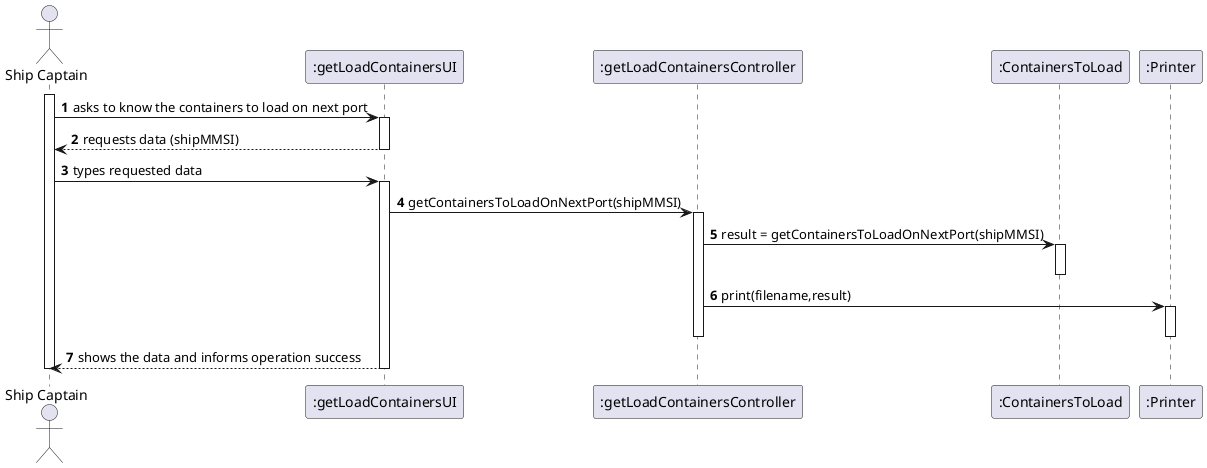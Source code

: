 @startuml
'https://plantuml.com/sequence-diagram

autonumber
actor "Ship Captain" as SC
participant ":getLoadContainersUI" as OLCUI
participant ":getLoadContainersController" as OLCC
participant ":ContainersToLoad" as OLC
participant ":Printer" as P

activate SC
SC -> OLCUI: asks to know the containers to load on next port
activate OLCUI
OLCUI --> SC: requests data (shipMMSI)
deactivate OLCUI

SC -> OLCUI: types requested data
activate OLCUI
OLCUI -> OLCC : getContainersToLoadOnNextPort(shipMMSI)
activate OLCC
OLCC -> OLC : result = getContainersToLoadOnNextPort(shipMMSI)
activate OLC
deactivate OLC
OLCC -> P : print(filename,result)
activate P
deactivate P
deactivate OLCC
OLCUI --> SC : shows the data and informs operation success
deactivate OLCC
deactivate OLCUI
deactivate SC
@enduml